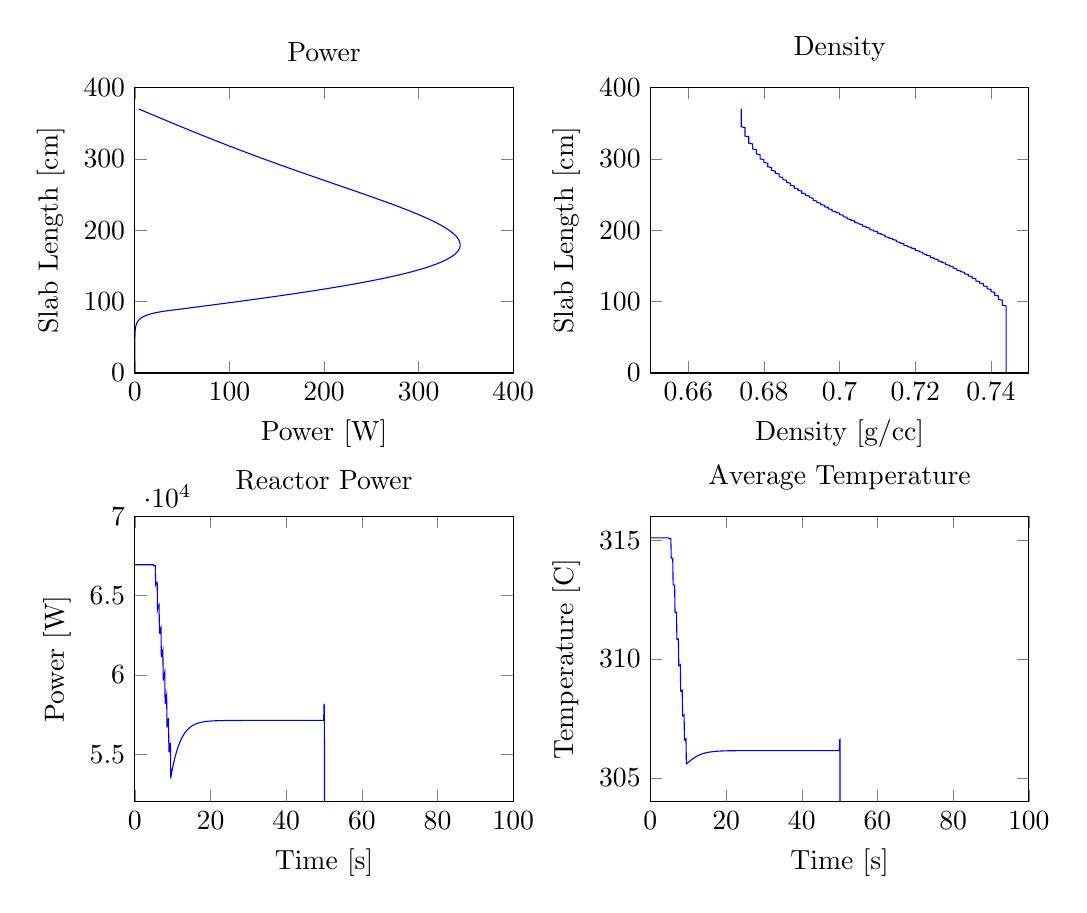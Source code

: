 % This file was created by matlab2tikz v0.1.4.
% Copyright (c) 2008--2011, Nico Schlömer <nico.schloemer@gmail.com>
% All rights reserved.
% 
% The latest updates can be retrieved from
%   http://www.mathworks.com/matlabcentral/fileexchange/22022-matlab2tikz
% where you can also make suggestions and rate matlab2tikz.
% 
\begin{tikzpicture}

\begin{axis}[%
name=plot1,
scale only axis,
width=1.892in,
height=1.427in,
xmin=0, xmax=400,
ymin=0, ymax=400,
xlabel={Power [W]},
ylabel={Slab Length [cm]},
title={Power},
axis on top]
\addplot [
color=blue,
solid
]
coordinates{
 (1.427e-005,1)(2.115e-005,2)(2.859e-005,3)(3.679e-005,4)(4.597e-005,5)(5.638e-005,6)(6.828e-005,7)(8.199e-005,8)(9.789e-005,9)(0.0,10)(0.0,11)(0.0,12)(0.0,13)(0.0,14)(0.0,15)(0.0,16)(0.0,17)(0.0,18)(0.001,19)(0.001,20)(0.001,21)(0.001,22)(0.001,23)(0.001,24)(0.001,25)(0.002,26)(0.002,27)(0.002,28)(0.003,29)(0.003,30)(0.004,31)(0.004,32)(0.005,33)(0.006,34)(0.007,35)(0.008,36)(0.01,37)(0.011,38)(0.013,39)(0.016,40)(0.019,41)(0.022,42)(0.026,43)(0.03,44)(0.036,45)(0.042,46)(0.049,47)(0.058,48)(0.069,49)(0.081,50)(0.095,51)(0.112,52)(0.131,53)(0.155,54)(0.182,55)(0.214,56)(0.252,57)(0.297,58)(0.349,59)(0.411,60)(0.484,61)(0.569,62)(0.67,63)(0.788,64)(0.928,65)(1.092,66)(1.285,67)(1.512,68)(1.78,69)(2.095,70)(2.465,71)(2.901,72)(3.414,73)(4.018,74)(4.729,75)(5.565,76)(6.549,77)(7.708,78)(9.071,79)(10.675,80)(12.563,81)(14.784,82)(17.399,83)(20.476,84)(24.096,85)(28.357,86)(33.37,87)(39.27,88)(45.158,89)(51.033,90)(56.893,91)(62.736,92)(68.561,93)(74.364,94)(80.144,95)(85.898,96)(91.626,97)(97.323,98)(102.988,99)(108.62,100)(114.216,101)(119.774,102)(125.293,103)(130.77,104)(136.203,105)(141.59,106)(146.931,107)(152.222,108)(157.462,109)(162.65,110)(167.784,111)(172.862,112)(177.882,113)(182.844,114)(187.745,115)(192.584,116)(197.36,117)(202.071,118)(206.717,119)(211.295,120)(215.804,121)(220.245,122)(224.614,123)(228.912,124)(233.136,125)(237.288,126)(241.364,127)(245.365,128)(249.29,129)(253.137,130)(256.907,131)(260.598,132)(264.211,133)(267.744,134)(271.196,135)(274.568,136)(277.859,137)(281.069,138)(284.197,139)(287.243,140)(290.207,141)(293.089,142)(295.888,143)(298.605,144)(301.239,145)(303.791,146)(306.26,147)(308.646,148)(310.951,149)(313.173,150)(315.313,151)(317.372,152)(319.349,153)(321.245,154)(323.061,155)(324.796,156)(326.451,157)(328.027,158)(329.524,159)(330.943,160)(332.283,161)(333.547,162)(334.733,163)(335.844,164)(336.88,165)(337.84,166)(338.727,167)(339.541,168)(340.282,169)(340.951,170)(341.55,171)(342.078,172)(342.537,173)(342.928,174)(343.251,175)(343.508,176)(343.699,177)(343.825,178)(343.887,179)(343.886,180)(343.822,181)(343.698,182)(343.514,183)(343.27,184)(342.968,185)(342.609,186)(342.194,187)(341.723,188)(341.198,189)(340.62,190)(339.989,191)(339.308,192)(338.575,193)(337.794,194)(336.964,195)(336.087,196)(335.163,197)(334.194,198)(333.181,199)(332.125,200)(331.026,201)(329.885,202)(328.705,203)(327.484,204)(326.226,205)(324.929,206)(323.596,207)(322.228,208)(320.824,209)(319.387,210)(317.917,211)(316.415,212)(314.882,213)(313.318,214)(311.726,215)(310.105,216)(308.456,217)(306.78,218)(305.079,219)(303.352,220)(301.602,221)(299.828,222)(298.031,223)(296.212,224)(294.372,225)(292.512,226)(290.632,227)(288.734,228)(286.817,229)(284.883,230)(282.932,231)(280.965,232)(278.983,233)(276.986,234)(274.975,235)(272.951,236)(270.914,237)(268.865,238)(266.804,239)(264.732,240)(262.65,241)(260.559,242)(258.457,243)(256.348,244)(254.23,245)(252.104,246)(249.972,247)(247.832,248)(245.687,249)(243.536,250)(241.379,251)(239.218,252)(237.052,253)(234.883,254)(232.71,255)(230.534,256)(228.355,257)(226.174,258)(223.992,259)(221.807,260)(219.621,261)(217.435,262)(215.247,263)(213.06,264)(210.873,265)(208.686,266)(206.499,267)(204.314,268)(202.13,269)(199.947,270)(197.766,271)(195.587,272)(193.411,273)(191.236,274)(189.065,275)(186.896,276)(184.73,277)(182.568,278)(180.409,279)(178.253,280)(176.102,281)(173.954,282)(171.81,283)(169.671,284)(167.536,285)(165.405,286)(163.279,287)(161.158,288)(159.042,289)(156.93,290)(154.824,291)(152.723,292)(150.627,293)(148.536,294)(146.451,295)(144.371,296)(142.297,297)(140.228,298)(138.164,299)(136.107,300)(134.055,301)(132.008,302)(129.968,303)(127.933,304)(125.904,305)(123.881,306)(121.863,307)(119.851,308)(117.845,309)(115.845,310)(113.85,311)(111.862,312)(109.879,313)(107.901,314)(105.93,315)(103.964,316)(102.003,317)(100.048,318)(98.099,319)(96.155,320)(94.216,321)(92.283,322)(90.355,323)(88.433,324)(86.515,325)(84.603,326)(82.696,327)(80.794,328)(78.896,329)(77.004,330)(75.116,331)(73.233,332)(71.355,333)(69.481,334)(67.611,335)(65.746,336)(63.885,337)(62.028,338)(60.176,339)(58.327,340)(56.482,341)(54.641,342)(52.803,343)(50.969,344)(49.139,345)(47.311,346)(45.487,347)(43.666,348)(41.848,349)(40.033,350)(38.221,351)(36.411,352)(34.604,353)(32.8,354)(30.997,355)(29.197,356)(27.399,357)(25.603,358)(23.808,359)(22.015,360)(20.224,361)(18.434,362)(16.646,363)(14.859,364)(13.073,365)(11.287,366)(9.503,367)(7.719,368)(5.936,369)(4.153,370) 
};

\end{axis}

\begin{axis}[%
name=plot2,
at=(plot1.right of south east), anchor=left of south west,
scale only axis,
width=1.892in,
height=1.427in,
xmin=0.65, xmax=0.75,
ymin=0, ymax=400,
xlabel={$\text{Density [g}/\text{cc]}$},
ylabel={Slab Length [cm]},
title={Density},
axis on top]
\addplot [
color=blue,
solid
]
coordinates{
 (0.744,1)(0.744,2)(0.744,3)(0.744,4)(0.744,5)(0.744,6)(0.744,7)(0.744,8)(0.744,9)(0.744,10)(0.744,11)(0.744,12)(0.744,13)(0.744,14)(0.744,15)(0.744,16)(0.744,17)(0.744,18)(0.744,19)(0.744,20)(0.744,21)(0.744,22)(0.744,23)(0.744,24)(0.744,25)(0.744,26)(0.744,27)(0.744,28)(0.744,29)(0.744,30)(0.744,31)(0.744,32)(0.744,33)(0.744,34)(0.744,35)(0.744,36)(0.744,37)(0.744,38)(0.744,39)(0.744,40)(0.744,41)(0.744,42)(0.744,43)(0.744,44)(0.744,45)(0.744,46)(0.744,47)(0.744,48)(0.744,49)(0.744,50)(0.744,51)(0.744,52)(0.744,53)(0.744,54)(0.744,55)(0.744,56)(0.744,57)(0.744,58)(0.744,59)(0.744,60)(0.744,61)(0.744,62)(0.744,63)(0.744,64)(0.744,65)(0.744,66)(0.744,67)(0.744,68)(0.744,69)(0.744,70)(0.744,71)(0.744,72)(0.744,73)(0.744,74)(0.744,75)(0.744,76)(0.744,77)(0.744,78)(0.744,79)(0.744,80)(0.744,81)(0.744,82)(0.744,83)(0.744,84)(0.744,85)(0.744,86)(0.744,87)(0.744,88)(0.744,89)(0.744,90)(0.744,91)(0.744,92)(0.744,93)(0.744,94)(0.743,95)(0.743,96)(0.743,97)(0.743,98)(0.743,99)(0.743,100)(0.743,101)(0.743,102)(0.742,103)(0.742,104)(0.742,105)(0.742,106)(0.742,107)(0.742,108)(0.741,109)(0.741,110)(0.741,111)(0.741,112)(0.741,113)(0.74,114)(0.74,115)(0.74,116)(0.74,117)(0.739,118)(0.739,119)(0.739,120)(0.739,121)(0.738,122)(0.738,123)(0.738,124)(0.738,125)(0.737,126)(0.737,127)(0.737,128)(0.736,129)(0.736,130)(0.736,131)(0.736,132)(0.735,133)(0.735,134)(0.735,135)(0.734,136)(0.734,137)(0.734,138)(0.733,139)(0.733,140)(0.733,141)(0.732,142)(0.732,143)(0.731,144)(0.731,145)(0.731,146)(0.73,147)(0.73,148)(0.73,149)(0.729,150)(0.729,151)(0.728,152)(0.728,153)(0.728,154)(0.727,155)(0.727,156)(0.726,157)(0.726,158)(0.726,159)(0.725,160)(0.725,161)(0.724,162)(0.724,163)(0.724,164)(0.723,165)(0.723,166)(0.722,167)(0.722,168)(0.722,169)(0.721,170)(0.721,171)(0.72,172)(0.72,173)(0.72,174)(0.719,175)(0.719,176)(0.718,177)(0.718,178)(0.717,179)(0.717,180)(0.717,181)(0.716,182)(0.716,183)(0.715,184)(0.715,185)(0.715,186)(0.714,187)(0.714,188)(0.713,189)(0.713,190)(0.712,191)(0.712,192)(0.712,193)(0.711,194)(0.711,195)(0.71,196)(0.71,197)(0.71,198)(0.709,199)(0.709,200)(0.708,201)(0.708,202)(0.708,203)(0.707,204)(0.707,205)(0.706,206)(0.706,207)(0.706,208)(0.705,209)(0.705,210)(0.704,211)(0.704,212)(0.704,213)(0.703,214)(0.703,215)(0.702,216)(0.702,217)(0.702,218)(0.701,219)(0.701,220)(0.701,221)(0.7,222)(0.7,223)(0.7,224)(0.699,225)(0.699,226)(0.698,227)(0.698,228)(0.698,229)(0.697,230)(0.697,231)(0.697,232)(0.696,233)(0.696,234)(0.696,235)(0.695,236)(0.695,237)(0.695,238)(0.694,239)(0.694,240)(0.694,241)(0.693,242)(0.693,243)(0.693,244)(0.693,245)(0.692,246)(0.692,247)(0.692,248)(0.691,249)(0.691,250)(0.691,251)(0.69,252)(0.69,253)(0.69,254)(0.69,255)(0.689,256)(0.689,257)(0.689,258)(0.688,259)(0.688,260)(0.688,261)(0.688,262)(0.687,263)(0.687,264)(0.687,265)(0.687,266)(0.686,267)(0.686,268)(0.686,269)(0.686,270)(0.685,271)(0.685,272)(0.685,273)(0.685,274)(0.684,275)(0.684,276)(0.684,277)(0.684,278)(0.684,279)(0.683,280)(0.683,281)(0.683,282)(0.683,283)(0.682,284)(0.682,285)(0.682,286)(0.682,287)(0.682,288)(0.681,289)(0.681,290)(0.681,291)(0.681,292)(0.681,293)(0.681,294)(0.68,295)(0.68,296)(0.68,297)(0.68,298)(0.68,299)(0.679,300)(0.679,301)(0.679,302)(0.679,303)(0.679,304)(0.679,305)(0.679,306)(0.678,307)(0.678,308)(0.678,309)(0.678,310)(0.678,311)(0.678,312)(0.678,313)(0.677,314)(0.677,315)(0.677,316)(0.677,317)(0.677,318)(0.677,319)(0.677,320)(0.677,321)(0.676,322)(0.676,323)(0.676,324)(0.676,325)(0.676,326)(0.676,327)(0.676,328)(0.676,329)(0.676,330)(0.676,331)(0.675,332)(0.675,333)(0.675,334)(0.675,335)(0.675,336)(0.675,337)(0.675,338)(0.675,339)(0.675,340)(0.675,341)(0.675,342)(0.675,343)(0.675,344)(0.674,345)(0.674,346)(0.674,347)(0.674,348)(0.674,349)(0.674,350)(0.674,351)(0.674,352)(0.674,353)(0.674,354)(0.674,355)(0.674,356)(0.674,357)(0.674,358)(0.674,359)(0.674,360)(0.674,361)(0.674,362)(0.674,363)(0.674,364)(0.674,365)(0.674,366)(0.674,367)(0.674,368)(0.674,369)(0.674,370) 
};

\end{axis}

\begin{axis}[%
name=plot4,
at=(plot2.below south west), anchor=above north west,
scale only axis,
width=1.892in,
height=1.427in,
xmin=0, xmax=100,
ymin=304, ymax=316,
xlabel={Time [s]},
ylabel={Temperature [C]},
title={Average Temperature},
axis on top]
\addplot [
color=blue,
solid
]
coordinates{
 (0,315.093)(0.1,315.093)(0.2,315.093)(0.3,315.093)(0.4,315.093)(0.5,315.093)(0.6,315.093)(0.7,315.093)(0.8,315.093)(0.9,315.093)(1,315.093)(1.1,315.093)(1.2,315.093)(1.3,315.093)(1.4,315.093)(1.5,315.093)(1.6,315.093)(1.7,315.093)(1.8,315.093)(1.9,315.093)(2,315.093)(2.1,315.093)(2.2,315.093)(2.3,315.093)(2.4,315.093)(2.5,315.093)(2.6,315.093)(2.7,315.093)(2.8,315.093)(2.9,315.093)(3,315.093)(3.1,315.093)(3.2,315.093)(3.3,315.093)(3.4,315.093)(3.5,315.093)(3.6,315.093)(3.7,315.093)(3.8,315.093)(3.9,315.093)(4,315.093)(4.1,315.093)(4.2,315.093)(4.3,315.093)(4.4,315.093)(4.5,315.093)(4.6,315.093)(4.7,315.093)(4.8,315.093)(4.9,315.093)(5,315.055)(5.1,315.054)(5.2,315.054)(5.3,315.054)(5.4,315.054)(5.5,314.255)(5.6,314.239)(5.7,314.237)(5.8,314.236)(5.9,314.236)(6,313.123)(6.1,313.104)(6.2,313.105)(6.3,313.107)(6.4,313.108)(6.5,311.965)(6.6,311.95)(6.7,311.955)(6.8,311.961)(6.9,311.967)(7,310.826)(7.1,310.815)(7.2,310.825)(7.3,310.835)(7.4,310.845)(7.5,309.719)(7.6,309.712)(7.7,309.725)(7.8,309.738)(7.9,309.752)(8,308.645)(8.1,308.642)(8.2,308.657)(8.3,308.672)(8.4,308.687)(8.5,307.604)(8.6,307.601)(8.7,307.617)(8.8,307.633)(8.9,307.649)(9,306.589)(9.1,306.587)(9.2,306.603)(9.3,306.618)(9.4,306.634)(9.5,305.597)(9.6,305.594)(9.7,305.608)(9.8,305.622)(9.9,305.636)(10,305.65)(10.1,305.664)(10.2,305.678)(10.3,305.691)(10.4,305.705)(10.5,305.718)(10.6,305.731)(10.7,305.744)(10.8,305.756)(10.9,305.769)(11,305.781)(11.1,305.792)(11.2,305.804)(11.3,305.815)(11.4,305.826)(11.5,305.837)(11.6,305.848)(11.7,305.858)(11.8,305.868)(11.9,305.878)(12,305.887)(12.1,305.896)(12.2,305.905)(12.3,305.914)(12.4,305.922)(12.5,305.93)(12.6,305.938)(12.7,305.946)(12.8,305.953)(12.9,305.96)(13,305.967)(13.1,305.974)(13.2,305.98)(13.3,305.987)(13.4,305.993)(13.5,305.998)(13.6,306.004)(13.7,306.01)(13.8,306.015)(13.9,306.02)(14,306.025)(14.1,306.03)(14.2,306.034)(14.3,306.039)(14.4,306.043)(14.5,306.047)(14.6,306.051)(14.7,306.055)(14.8,306.058)(14.9,306.062)(15,306.065)(15.1,306.068)(15.2,306.072)(15.3,306.075)(15.4,306.077)(15.5,306.08)(15.6,306.083)(15.7,306.086)(15.8,306.088)(15.9,306.09)(16,306.093)(16.1,306.095)(16.2,306.097)(16.3,306.099)(16.4,306.101)(16.5,306.103)(16.6,306.105)(16.7,306.106)(16.8,306.108)(16.9,306.11)(17,306.111)(17.1,306.113)(17.2,306.114)(17.3,306.115)(17.4,306.117)(17.5,306.118)(17.6,306.119)(17.7,306.12)(17.8,306.122)(17.9,306.123)(18,306.124)(18.1,306.125)(18.2,306.125)(18.3,306.126)(18.4,306.127)(18.5,306.128)(18.6,306.129)(18.7,306.13)(18.8,306.13)(18.9,306.131)(19,306.132)(19.1,306.132)(19.2,306.133)(19.3,306.134)(19.4,306.134)(19.5,306.135)(19.6,306.135)(19.7,306.136)(19.8,306.136)(19.9,306.137)(20,306.137)(20.1,306.137)(20.2,306.138)(20.3,306.138)(20.4,306.139)(20.5,306.139)(20.6,306.139)(20.7,306.14)(20.8,306.14)(20.9,306.14)(21,306.14)(21.1,306.141)(21.2,306.141)(21.3,306.141)(21.4,306.141)(21.5,306.142)(21.6,306.142)(21.7,306.142)(21.8,306.142)(21.9,306.143)(22,306.143)(22.1,306.143)(22.2,306.143)(22.3,306.143)(22.4,306.143)(22.5,306.143)(22.6,306.144)(22.7,306.144)(22.8,306.144)(22.9,306.144)(23,306.144)(23.1,306.144)(23.2,306.144)(23.3,306.144)(23.4,306.145)(23.5,306.145)(23.6,306.145)(23.7,306.145)(23.8,306.145)(23.9,306.145)(24,306.145)(24.1,306.145)(24.2,306.145)(24.3,306.145)(24.4,306.145)(24.5,306.145)(24.6,306.145)(24.7,306.145)(24.8,306.146)(24.9,306.146)(25,306.146)(25.1,306.146)(25.2,306.146)(25.3,306.146)(25.4,306.146)(25.5,306.146)(25.6,306.146)(25.7,306.146)(25.8,306.146)(25.9,306.146)(26,306.146)(26.1,306.146)(26.2,306.146)(26.3,306.146)(26.4,306.146)(26.5,306.146)(26.6,306.146)(26.7,306.146)(26.8,306.146)(26.9,306.146)(27,306.146)(27.1,306.146)(27.2,306.146)(27.3,306.146)(27.4,306.146)(27.5,306.146)(27.6,306.146)(27.7,306.146)(27.8,306.146)(27.9,306.146)(28,306.146)(28.1,306.146)(28.2,306.146)(28.3,306.146)(28.4,306.146)(28.5,306.146)(28.6,306.146)(28.7,306.146)(28.8,306.146)(28.9,306.146)(29,306.146)(29.1,306.146)(29.2,306.146)(29.3,306.146)(29.4,306.147)(29.5,306.147)(29.6,306.147)(29.7,306.147)(29.8,306.147)(29.9,306.147)(30,306.147)(30.1,306.147)(30.2,306.147)(30.3,306.147)(30.4,306.147)(30.5,306.147)(30.6,306.147)(30.7,306.147)(30.8,306.147)(30.9,306.147)(31,306.147)(31.1,306.147)(31.2,306.147)(31.3,306.147)(31.4,306.147)(31.5,306.147)(31.6,306.147)(31.7,306.147)(31.8,306.147)(31.9,306.147)(32,306.147)(32.1,306.147)(32.2,306.147)(32.3,306.147)(32.4,306.147)(32.5,306.147)(32.6,306.147)(32.7,306.147)(32.8,306.147)(32.9,306.147)(33,306.147)(33.1,306.147)(33.2,306.147)(33.3,306.147)(33.4,306.147)(33.5,306.147)(33.6,306.147)(33.7,306.147)(33.8,306.147)(33.9,306.147)(34,306.147)(34.1,306.147)(34.2,306.147)(34.3,306.147)(34.4,306.147)(34.5,306.147)(34.6,306.147)(34.7,306.147)(34.8,306.147)(34.9,306.147)(35,306.147)(35.1,306.147)(35.2,306.147)(35.3,306.147)(35.4,306.147)(35.5,306.147)(35.6,306.147)(35.7,306.147)(35.8,306.147)(35.9,306.147)(36,306.147)(36.1,306.147)(36.2,306.147)(36.3,306.147)(36.4,306.147)(36.5,306.147)(36.6,306.147)(36.7,306.147)(36.8,306.147)(36.9,306.147)(37,306.147)(37.1,306.147)(37.2,306.147)(37.3,306.147)(37.4,306.147)(37.5,306.147)(37.6,306.147)(37.7,306.147)(37.8,306.147)(37.9,306.147)(38,306.147)(38.1,306.147)(38.2,306.147)(38.3,306.147)(38.4,306.147)(38.5,306.147)(38.6,306.147)(38.7,306.147)(38.8,306.147)(38.9,306.147)(39,306.147)(39.1,306.147)(39.2,306.147)(39.3,306.147)(39.4,306.147)(39.5,306.147)(39.6,306.147)(39.7,306.147)(39.8,306.147)(39.9,306.147)(40,306.147)(40.1,306.147)(40.2,306.147)(40.3,306.147)(40.4,306.147)(40.5,306.147)(40.6,306.147)(40.7,306.147)(40.8,306.147)(40.9,306.147)(41,306.147)(41.1,306.147)(41.2,306.147)(41.3,306.147)(41.4,306.147)(41.5,306.147)(41.6,306.147)(41.7,306.147)(41.8,306.147)(41.9,306.147)(42,306.147)(42.1,306.147)(42.2,306.147)(42.3,306.147)(42.4,306.147)(42.5,306.147)(42.6,306.147)(42.7,306.147)(42.8,306.147)(42.9,306.147)(43,306.147)(43.1,306.147)(43.2,306.147)(43.3,306.147)(43.4,306.147)(43.5,306.147)(43.6,306.147)(43.7,306.147)(43.8,306.147)(43.9,306.147)(44,306.147)(44.1,306.147)(44.2,306.147)(44.3,306.147)(44.4,306.147)(44.5,306.147)(44.6,306.147)(44.7,306.147)(44.8,306.147)(44.9,306.147)(45,306.147)(45.1,306.147)(45.2,306.147)(45.3,306.147)(45.4,306.147)(45.5,306.147)(45.6,306.147)(45.7,306.147)(45.8,306.147)(45.9,306.147)(46,306.147)(46.1,306.147)(46.2,306.147)(46.3,306.147)(46.4,306.147)(46.5,306.147)(46.6,306.147)(46.7,306.147)(46.8,306.147)(46.9,306.147)(47,306.147)(47.1,306.147)(47.2,306.147)(47.3,306.147)(47.4,306.147)(47.5,306.147)(47.6,306.147)(47.7,306.147)(47.8,306.147)(47.9,306.147)(48,306.147)(48.1,306.147)(48.2,306.147)(48.3,306.147)(48.4,306.147)(48.5,306.147)(48.6,306.147)(48.7,306.147)(48.8,306.147)(48.9,306.147)(49,306.147)(49.1,306.147)(49.2,306.147)(49.3,306.147)(49.4,306.147)(49.5,306.147)(49.6,306.147)(49.7,306.147)(49.8,306.147)(49.9,306.147)(50,306.601)(50.1,306.613)(50.199,3.113) 
};

\end{axis}

\begin{axis}[%
at=(plot4.left of south west), anchor=right of south east,
scale only axis,
width=1.892in,
height=1.427in,
xmin=0, xmax=100,
ymin=52000, ymax=70000,
xlabel={Time [s]},
ylabel={Power [W]},
title={Reactor Power},
axis on top]
\addplot [
color=blue,
solid
]
coordinates{
 (0,66945.4)(0.1,66945.4)(0.2,66945.4)(0.3,66945.4)(0.4,66945.4)(0.5,66945.4)(0.6,66945.4)(0.7,66945.4)(0.8,66945.4)(0.9,66945.4)(1,66945.4)(1.1,66945.4)(1.2,66945.4)(1.3,66945.4)(1.4,66945.4)(1.5,66945.4)(1.6,66945.4)(1.7,66945.4)(1.8,66945.4)(1.9,66945.4)(2,66945.4)(2.1,66945.4)(2.2,66945.4)(2.3,66945.4)(2.4,66945.4)(2.5,66945.4)(2.6,66945.4)(2.7,66945.4)(2.8,66945.4)(2.9,66945.4)(3,66945.4)(3.1,66945.4)(3.2,66945.4)(3.3,66945.4)(3.4,66945.4)(3.5,66945.4)(3.6,66945.4)(3.7,66945.4)(3.8,66945.4)(3.9,66945.4)(4,66945.4)(4.1,66945.4)(4.2,66945.4)(4.3,66945.4)(4.4,66945.4)(4.5,66945.4)(4.6,66945.4)(4.7,66945.4)(4.8,66945.4)(4.9,66945.4)(5,66890.2)(5.1,66893.5)(5.2,66894.4)(5.3,66895.2)(5.4,66896)(5.5,65709.4)(5.6,65782.5)(5.7,65802.9)(5.8,65821.9)(5.9,65840.6)(6,64146.9)(6.1,64270.5)(6.2,64319.5)(6.3,64366.1)(6.4,64411.6)(6.5,62609.2)(6.6,62762.8)(6.7,62839.7)(6.8,62913)(6.9,62984.3)(7,61110.9)(7.1,61287.8)(7.2,61388.1)(7.3,61484.1)(7.4,61577)(7.5,59640.4)(7.6,59833.7)(7.7,59951.9)(7.8,60065.1)(7.9,60174.5)(8,58173.5)(8.1,58376.5)(8.2,58506.6)(8.3,58631.1)(8.4,58751.5)(8.5,56679.5)(8.6,56885.5)(8.7,57021.6)(8.8,57151.9)(8.9,57277.8)(9,55124.5)(9.1,55327.3)(9.2,55463.7)(9.3,55594.3)(9.4,55720.6)(9.5,53473.4)(9.6,53666.8)(9.7,53798.2)(9.8,53924.2)(9.9,54046)(10,54163.8)(10.1,54277.6)(10.2,54387.6)(10.3,54493.7)(10.4,54596.2)(10.5,54695.1)(10.6,54790.5)(10.7,54882.5)(10.8,54971.2)(10.9,55056.7)(11,55139.1)(11.1,55218.5)(11.2,55295)(11.3,55368.6)(11.4,55439.4)(11.5,55507.6)(11.6,55573.3)(11.7,55636.4)(11.8,55697.1)(11.9,55755.5)(12,55811.7)(12.1,55865.7)(12.2,55917.6)(12.3,55967.5)(12.4,56015.4)(12.5,56061.5)(12.6,56105.7)(12.7,56148.2)(12.8,56189)(12.9,56228.2)(13,56265.8)(13.1,56301.9)(13.2,56336.6)(13.3,56369.9)(13.4,56401.8)(13.5,56432.4)(13.6,56461.8)(13.7,56490)(13.8,56517.1)(13.9,56543)(14,56567.9)(14.1,56591.7)(14.2,56614.6)(14.3,56636.6)(14.4,56657.6)(14.5,56677.7)(14.6,56697)(14.7,56715.6)(14.8,56733.3)(14.9,56750.3)(15,56766.6)(15.1,56782.2)(15.2,56797.2)(15.3,56811.5)(15.4,56825.2)(15.5,56838.3)(15.6,56850.9)(15.7,56863)(15.8,56874.5)(15.9,56885.6)(16,56896.2)(16.1,56906.3)(16.2,56916)(16.3,56925.3)(16.4,56934.2)(16.5,56942.7)(16.6,56950.8)(16.7,56958.6)(16.8,56966.1)(16.9,56973.2)(17,56980)(17.1,56986.6)(17.2,56992.8)(17.3,56998.8)(17.4,57004.5)(17.5,57010)(17.6,57015.3)(17.7,57020.3)(17.8,57025.1)(17.9,57029.6)(18,57034)(18.1,57038.2)(18.2,57042.2)(18.3,57046.1)(18.4,57049.7)(18.5,57053.3)(18.6,57056.6)(18.7,57059.8)(18.8,57062.9)(18.9,57065.8)(19,57068.6)(19.1,57071.3)(19.2,57073.9)(19.3,57076.3)(19.4,57078.6)(19.5,57080.9)(19.6,57083)(19.7,57085.1)(19.8,57087)(19.9,57088.9)(20,57090.7)(20.1,57092.4)(20.2,57094)(20.3,57095.6)(20.4,57097.1)(20.5,57098.5)(20.6,57099.8)(20.7,57101.1)(20.8,57102.4)(20.9,57103.6)(21,57104.7)(21.1,57105.8)(21.2,57106.8)(21.3,57107.8)(21.4,57108.7)(21.5,57109.6)(21.6,57110.5)(21.7,57111.3)(21.8,57112.1)(21.9,57112.8)(22,57113.6)(22.1,57114.2)(22.2,57114.9)(22.3,57115.5)(22.4,57116.1)(22.5,57116.7)(22.6,57117.2)(22.7,57117.7)(22.8,57118.2)(22.9,57118.7)(23,57119.2)(23.1,57119.6)(23.2,57120)(23.3,57120.4)(23.4,57120.8)(23.5,57121.1)(23.6,57121.5)(23.7,57121.8)(23.8,57122.1)(23.9,57122.4)(24,57122.7)(24.1,57123)(24.2,57123.2)(24.3,57123.5)(24.4,57123.7)(24.5,57123.9)(24.6,57124.1)(24.7,57124.4)(24.8,57124.5)(24.9,57124.7)(25,57124.9)(25.1,57125.1)(25.2,57125.2)(25.3,57125.4)(25.4,57125.5)(25.5,57125.7)(25.6,57125.8)(25.7,57126)(25.8,57126.1)(25.9,57126.2)(26,57126.3)(26.1,57126.4)(26.2,57126.5)(26.3,57126.6)(26.4,57126.7)(26.5,57126.8)(26.6,57126.9)(26.7,57127)(26.8,57127)(26.9,57127.1)(27,57127.2)(27.1,57127.2)(27.2,57127.3)(27.3,57127.4)(27.4,57127.4)(27.5,57127.5)(27.6,57127.5)(27.7,57127.6)(27.8,57127.6)(27.9,57127.7)(28,57127.7)(28.1,57127.8)(28.2,57127.8)(28.3,57127.8)(28.4,57127.9)(28.5,57127.9)(28.6,57127.9)(28.7,57128)(28.8,57128)(28.9,57128)(29,57128.1)(29.1,57128.1)(29.2,57128.1)(29.3,57128.1)(29.4,57128.2)(29.5,57128.2)(29.6,57128.2)(29.7,57128.2)(29.8,57128.2)(29.9,57128.2)(30,57128.3)(30.1,57128.3)(30.2,57128.3)(30.3,57128.3)(30.4,57128.3)(30.5,57128.3)(30.6,57128.4)(30.7,57128.4)(30.8,57128.4)(30.9,57128.4)(31,57128.4)(31.1,57128.4)(31.2,57128.4)(31.3,57128.4)(31.4,57128.4)(31.5,57128.4)(31.6,57128.4)(31.7,57128.5)(31.8,57128.5)(31.9,57128.5)(32,57128.5)(32.1,57128.5)(32.2,57128.5)(32.3,57128.5)(32.4,57128.5)(32.5,57128.5)(32.6,57128.5)(32.7,57128.5)(32.8,57128.5)(32.9,57128.5)(33,57128.5)(33.1,57128.5)(33.2,57128.5)(33.3,57128.5)(33.4,57128.5)(33.5,57128.5)(33.6,57128.5)(33.7,57128.6)(33.8,57128.6)(33.9,57128.6)(34,57128.6)(34.1,57128.6)(34.2,57128.6)(34.3,57128.6)(34.4,57128.6)(34.5,57128.6)(34.6,57128.6)(34.7,57128.6)(34.8,57128.6)(34.9,57128.6)(35,57128.6)(35.1,57128.6)(35.2,57128.6)(35.3,57128.6)(35.4,57128.6)(35.5,57128.6)(35.6,57128.6)(35.7,57128.6)(35.8,57128.6)(35.9,57128.6)(36,57128.6)(36.1,57128.6)(36.2,57128.6)(36.3,57128.6)(36.4,57128.6)(36.5,57128.6)(36.6,57128.6)(36.7,57128.6)(36.8,57128.6)(36.9,57128.6)(37,57128.6)(37.1,57128.6)(37.2,57128.6)(37.3,57128.6)(37.4,57128.6)(37.5,57128.6)(37.6,57128.6)(37.7,57128.6)(37.8,57128.6)(37.9,57128.6)(38,57128.6)(38.1,57128.6)(38.2,57128.6)(38.3,57128.6)(38.4,57128.6)(38.5,57128.6)(38.6,57128.6)(38.7,57128.6)(38.8,57128.6)(38.9,57128.6)(39,57128.6)(39.1,57128.6)(39.2,57128.6)(39.3,57128.6)(39.4,57128.6)(39.5,57128.6)(39.6,57128.6)(39.7,57128.6)(39.8,57128.6)(39.9,57128.6)(40,57128.6)(40.1,57128.6)(40.2,57128.6)(40.3,57128.6)(40.4,57128.6)(40.5,57128.6)(40.6,57128.6)(40.7,57128.6)(40.8,57128.6)(40.9,57128.6)(41,57128.6)(41.1,57128.6)(41.2,57128.6)(41.3,57128.6)(41.4,57128.6)(41.5,57128.6)(41.6,57128.6)(41.7,57128.6)(41.8,57128.6)(41.9,57128.6)(42,57128.6)(42.1,57128.6)(42.2,57128.6)(42.3,57128.6)(42.4,57128.6)(42.5,57128.6)(42.6,57128.6)(42.7,57128.6)(42.8,57128.6)(42.9,57128.6)(43,57128.6)(43.1,57128.6)(43.2,57128.6)(43.3,57128.6)(43.4,57128.6)(43.5,57128.6)(43.6,57128.6)(43.7,57128.6)(43.8,57128.6)(43.9,57128.6)(44,57128.6)(44.1,57128.6)(44.2,57128.6)(44.3,57128.6)(44.4,57128.6)(44.5,57128.6)(44.6,57128.6)(44.7,57128.6)(44.8,57128.6)(44.9,57128.6)(45,57128.6)(45.1,57128.6)(45.2,57128.6)(45.3,57128.6)(45.4,57128.6)(45.5,57128.6)(45.6,57128.6)(45.7,57128.6)(45.8,57128.6)(45.9,57128.6)(46,57128.6)(46.1,57128.6)(46.2,57128.6)(46.3,57128.6)(46.4,57128.6)(46.5,57128.6)(46.6,57128.6)(46.7,57128.6)(46.8,57128.6)(46.9,57128.6)(47,57128.6)(47.1,57128.6)(47.2,57128.6)(47.3,57128.6)(47.4,57128.6)(47.5,57128.6)(47.6,57128.6)(47.7,57128.6)(47.8,57128.6)(47.9,57128.6)(48,57128.6)(48.1,57128.6)(48.2,57128.6)(48.3,57128.6)(48.4,57128.6)(48.5,57128.6)(48.6,57128.6)(48.7,57128.6)(48.8,57128.6)(48.9,57128.6)(49,57128.6)(49.1,57128.6)(49.2,57128.6)(49.3,57128.6)(49.4,57128.6)(49.5,57128.6)(49.6,57128.6)(49.7,57128.6)(49.8,57128.6)(49.9,57128.6)(50,58125.8)(50.1,58102.7)(50.19,6103.24) 
};

\end{axis}
\end{tikzpicture}
